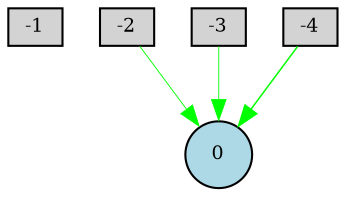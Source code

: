 digraph {
	node [fontsize=9 height=0.2 shape=circle width=0.2]
	-1 [fillcolor=lightgray shape=box style=filled]
	-2 [fillcolor=lightgray shape=box style=filled]
	-3 [fillcolor=lightgray shape=box style=filled]
	-4 [fillcolor=lightgray shape=box style=filled]
	0 [fillcolor=lightblue style=filled]
	-4 -> 0 [color=green penwidth=0.7163196656203851 style=solid]
	-2 -> 0 [color=green penwidth=0.43119307066493273 style=solid]
	-3 -> 0 [color=green penwidth=0.41851014845703516 style=solid]
}
